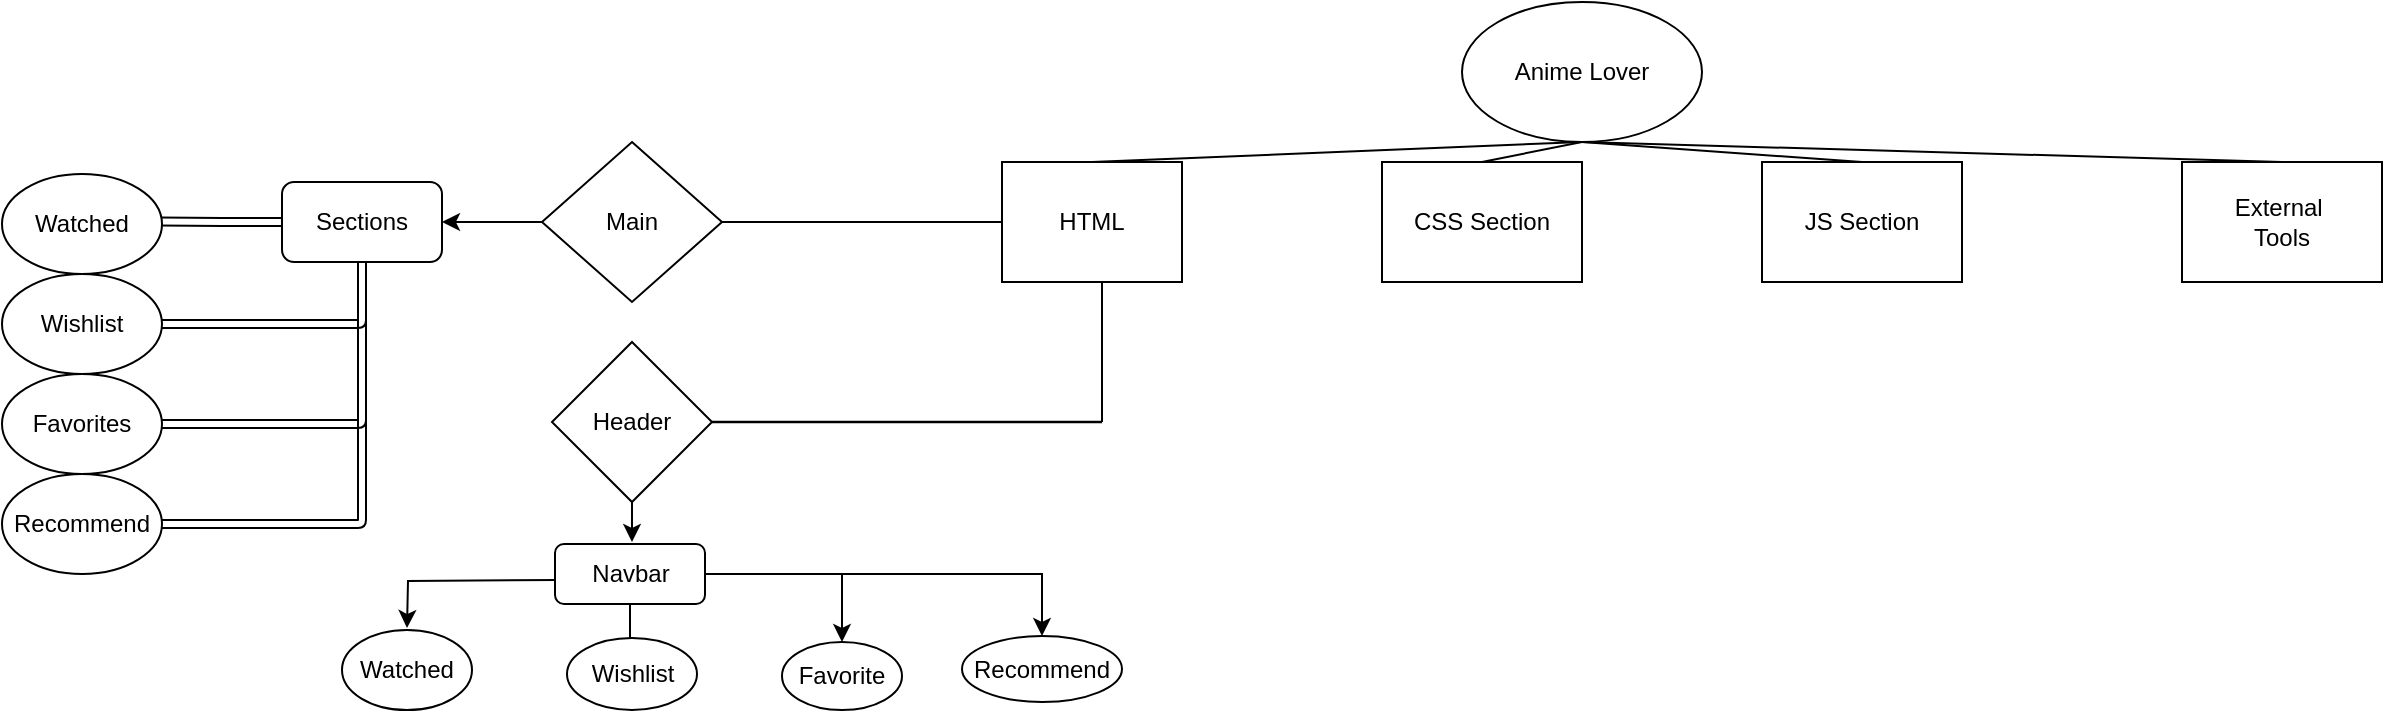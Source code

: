 <mxfile version="20.0.1" type="github">
  <diagram id="phjq_TYy0D4jTIyySvRL" name="Page-1">
    <mxGraphModel dx="1871" dy="612" grid="1" gridSize="10" guides="1" tooltips="1" connect="1" arrows="1" fold="1" page="1" pageScale="1" pageWidth="850" pageHeight="1100" math="0" shadow="0">
      <root>
        <mxCell id="0" />
        <mxCell id="1" parent="0" />
        <mxCell id="W4Qg9B3pI--lBjgGabYb-23" value="Wishlist" style="ellipse;whiteSpace=wrap;html=1;rounded=0;sketch=0;" parent="1" vertex="1">
          <mxGeometry x="-390" y="166" width="80" height="50" as="geometry" />
        </mxCell>
        <mxCell id="W4Qg9B3pI--lBjgGabYb-1" value="Anime Lover" style="ellipse;whiteSpace=wrap;html=1;" parent="1" vertex="1">
          <mxGeometry x="340" y="30" width="120" height="70" as="geometry" />
        </mxCell>
        <mxCell id="W4Qg9B3pI--lBjgGabYb-47" style="rounded=1;sketch=0;orthogonalLoop=1;jettySize=auto;html=1;exitX=0;exitY=0.5;exitDx=0;exitDy=0;fontSize=12;elbow=vertical;entryX=1;entryY=0.5;entryDx=0;entryDy=0;startArrow=none;" parent="1" source="W4Qg9B3pI--lBjgGabYb-50" target="W4Qg9B3pI--lBjgGabYb-18" edge="1">
          <mxGeometry relative="1" as="geometry">
            <mxPoint x="60" y="140.333" as="targetPoint" />
            <mxPoint x="-150" y="140" as="sourcePoint" />
          </mxGeometry>
        </mxCell>
        <mxCell id="W4Qg9B3pI--lBjgGabYb-57" style="edgeStyle=none;rounded=1;sketch=0;orthogonalLoop=1;jettySize=auto;html=1;exitX=0.5;exitY=1;exitDx=0;exitDy=0;entryX=0.5;entryY=0;entryDx=0;entryDy=0;fontSize=12;elbow=vertical;startArrow=none;" parent="1" source="W4Qg9B3pI--lBjgGabYb-58" edge="1">
          <mxGeometry relative="1" as="geometry">
            <mxPoint x="-75" y="226" as="targetPoint" />
          </mxGeometry>
        </mxCell>
        <mxCell id="W4Qg9B3pI--lBjgGabYb-60" style="rounded=1;sketch=0;orthogonalLoop=1;jettySize=auto;html=1;exitX=0.5;exitY=1;exitDx=0;exitDy=0;fontSize=12;elbow=vertical;endArrow=none;" parent="1" edge="1">
          <mxGeometry relative="1" as="geometry">
            <mxPoint x="160" y="170" as="sourcePoint" />
            <mxPoint x="160" y="240" as="targetPoint" />
            <Array as="points">
              <mxPoint x="160" y="210" />
            </Array>
          </mxGeometry>
        </mxCell>
        <mxCell id="W4Qg9B3pI--lBjgGabYb-2" value="HTML" style="rounded=0;whiteSpace=wrap;html=1;" parent="1" vertex="1">
          <mxGeometry x="110" y="110" width="90" height="60" as="geometry" />
        </mxCell>
        <mxCell id="W4Qg9B3pI--lBjgGabYb-3" value="" style="endArrow=none;html=1;rounded=1;sketch=0;curved=0;entryX=0.5;entryY=1;entryDx=0;entryDy=0;exitX=0.5;exitY=0;exitDx=0;exitDy=0;" parent="1" source="W4Qg9B3pI--lBjgGabYb-2" target="W4Qg9B3pI--lBjgGabYb-1" edge="1">
          <mxGeometry width="50" height="50" relative="1" as="geometry">
            <mxPoint x="330" y="200" as="sourcePoint" />
            <mxPoint x="380" y="150" as="targetPoint" />
          </mxGeometry>
        </mxCell>
        <mxCell id="W4Qg9B3pI--lBjgGabYb-4" value="CSS Section" style="rounded=0;whiteSpace=wrap;html=1;sketch=0;" parent="1" vertex="1">
          <mxGeometry x="300" y="110" width="100" height="60" as="geometry" />
        </mxCell>
        <mxCell id="W4Qg9B3pI--lBjgGabYb-8" value="" style="endArrow=none;html=1;rounded=1;sketch=0;curved=0;exitX=0.5;exitY=0;exitDx=0;exitDy=0;" parent="1" source="W4Qg9B3pI--lBjgGabYb-4" edge="1">
          <mxGeometry width="50" height="50" relative="1" as="geometry">
            <mxPoint x="330" y="200" as="sourcePoint" />
            <mxPoint x="400" y="100" as="targetPoint" />
          </mxGeometry>
        </mxCell>
        <mxCell id="W4Qg9B3pI--lBjgGabYb-9" value="JS Section" style="rounded=0;whiteSpace=wrap;html=1;sketch=0;" parent="1" vertex="1">
          <mxGeometry x="490" y="110" width="100" height="60" as="geometry" />
        </mxCell>
        <mxCell id="W4Qg9B3pI--lBjgGabYb-10" value="" style="endArrow=none;html=1;rounded=1;sketch=0;curved=0;exitX=0.5;exitY=0;exitDx=0;exitDy=0;" parent="1" source="W4Qg9B3pI--lBjgGabYb-9" edge="1">
          <mxGeometry width="50" height="50" relative="1" as="geometry">
            <mxPoint x="330" y="200" as="sourcePoint" />
            <mxPoint x="400" y="100" as="targetPoint" />
          </mxGeometry>
        </mxCell>
        <mxCell id="W4Qg9B3pI--lBjgGabYb-11" value="External&amp;nbsp;&lt;br&gt;Tools" style="rounded=0;whiteSpace=wrap;html=1;sketch=0;" parent="1" vertex="1">
          <mxGeometry x="700" y="110" width="100" height="60" as="geometry" />
        </mxCell>
        <mxCell id="W4Qg9B3pI--lBjgGabYb-12" value="" style="endArrow=none;html=1;rounded=1;sketch=0;curved=0;exitX=0.5;exitY=0;exitDx=0;exitDy=0;" parent="1" source="W4Qg9B3pI--lBjgGabYb-11" edge="1">
          <mxGeometry width="50" height="50" relative="1" as="geometry">
            <mxPoint x="330" y="190" as="sourcePoint" />
            <mxPoint x="400" y="100" as="targetPoint" />
          </mxGeometry>
        </mxCell>
        <mxCell id="W4Qg9B3pI--lBjgGabYb-33" style="edgeStyle=orthogonalEdgeStyle;shape=link;rounded=1;sketch=0;orthogonalLoop=1;jettySize=auto;html=1;exitX=0.5;exitY=1;exitDx=0;exitDy=0;entryX=1;entryY=0.5;entryDx=0;entryDy=0;" parent="1" source="W4Qg9B3pI--lBjgGabYb-18" target="W4Qg9B3pI--lBjgGabYb-23" edge="1">
          <mxGeometry relative="1" as="geometry" />
        </mxCell>
        <mxCell id="W4Qg9B3pI--lBjgGabYb-42" style="edgeStyle=orthogonalEdgeStyle;shape=link;rounded=1;sketch=0;orthogonalLoop=1;jettySize=auto;html=1;exitX=0.5;exitY=1;exitDx=0;exitDy=0;entryX=1;entryY=0.5;entryDx=0;entryDy=0;fontSize=9;" parent="1" source="W4Qg9B3pI--lBjgGabYb-18" target="W4Qg9B3pI--lBjgGabYb-39" edge="1">
          <mxGeometry relative="1" as="geometry" />
        </mxCell>
        <mxCell id="W4Qg9B3pI--lBjgGabYb-66" style="edgeStyle=orthogonalEdgeStyle;shape=link;rounded=1;sketch=0;orthogonalLoop=1;jettySize=auto;html=1;exitX=0;exitY=0.5;exitDx=0;exitDy=0;entryX=0.983;entryY=0.474;entryDx=0;entryDy=0;entryPerimeter=0;fontSize=12;elbow=vertical;" parent="1" source="W4Qg9B3pI--lBjgGabYb-18" target="W4Qg9B3pI--lBjgGabYb-21" edge="1">
          <mxGeometry relative="1" as="geometry" />
        </mxCell>
        <mxCell id="W4Qg9B3pI--lBjgGabYb-18" value="Sections" style="rounded=1;whiteSpace=wrap;html=1;sketch=0;" parent="1" vertex="1">
          <mxGeometry x="-250" y="120" width="80" height="40" as="geometry" />
        </mxCell>
        <mxCell id="W4Qg9B3pI--lBjgGabYb-21" value="Watched" style="ellipse;whiteSpace=wrap;html=1;rounded=0;sketch=0;" parent="1" vertex="1">
          <mxGeometry x="-390" y="116" width="80" height="50" as="geometry" />
        </mxCell>
        <mxCell id="W4Qg9B3pI--lBjgGabYb-37" style="edgeStyle=orthogonalEdgeStyle;shape=link;rounded=1;sketch=0;orthogonalLoop=1;jettySize=auto;html=1;exitX=1;exitY=0.5;exitDx=0;exitDy=0;entryX=0.5;entryY=1;entryDx=0;entryDy=0;" parent="1" source="W4Qg9B3pI--lBjgGabYb-36" target="W4Qg9B3pI--lBjgGabYb-18" edge="1">
          <mxGeometry relative="1" as="geometry">
            <mxPoint x="160" y="230" as="targetPoint" />
          </mxGeometry>
        </mxCell>
        <mxCell id="W4Qg9B3pI--lBjgGabYb-36" value="Favorites" style="ellipse;whiteSpace=wrap;html=1;rounded=0;sketch=0;" parent="1" vertex="1">
          <mxGeometry x="-390" y="216" width="80" height="50" as="geometry" />
        </mxCell>
        <mxCell id="W4Qg9B3pI--lBjgGabYb-39" value="&lt;font style=&quot;font-size: 12px;&quot;&gt;Recommend&lt;/font&gt;" style="ellipse;whiteSpace=wrap;html=1;rounded=0;sketch=0;" parent="1" vertex="1">
          <mxGeometry x="-390" y="266" width="80" height="50" as="geometry" />
        </mxCell>
        <mxCell id="W4Qg9B3pI--lBjgGabYb-49" value="" style="rounded=1;sketch=0;orthogonalLoop=1;jettySize=auto;html=1;exitX=0;exitY=0.5;exitDx=0;exitDy=0;fontSize=12;elbow=vertical;entryX=1;entryY=0.5;entryDx=0;entryDy=0;endArrow=none;" parent="1" source="W4Qg9B3pI--lBjgGabYb-2" edge="1">
          <mxGeometry relative="1" as="geometry">
            <mxPoint x="-30" y="140" as="targetPoint" />
            <mxPoint x="110" y="140" as="sourcePoint" />
          </mxGeometry>
        </mxCell>
        <mxCell id="W4Qg9B3pI--lBjgGabYb-50" value="Main" style="rhombus;whiteSpace=wrap;html=1;rounded=0;sketch=0;fontSize=12;" parent="1" vertex="1">
          <mxGeometry x="-120" y="100" width="90" height="80" as="geometry" />
        </mxCell>
        <mxCell id="W4Qg9B3pI--lBjgGabYb-55" value="" style="edgeStyle=none;rounded=1;sketch=0;orthogonalLoop=1;jettySize=auto;html=1;fontSize=12;elbow=vertical;" parent="1" edge="1">
          <mxGeometry relative="1" as="geometry">
            <mxPoint x="-75" y="266" as="sourcePoint" />
            <mxPoint x="-75" y="300" as="targetPoint" />
          </mxGeometry>
        </mxCell>
        <mxCell id="W4Qg9B3pI--lBjgGabYb-65" style="edgeStyle=orthogonalEdgeStyle;shape=link;rounded=1;sketch=0;orthogonalLoop=1;jettySize=auto;html=1;exitX=1;exitY=0.5;exitDx=0;exitDy=0;fontSize=12;elbow=vertical;width=-0.193;" parent="1" edge="1">
          <mxGeometry relative="1" as="geometry">
            <mxPoint x="160" y="240" as="targetPoint" />
            <mxPoint x="-35" y="240" as="sourcePoint" />
            <Array as="points">
              <mxPoint x="150" y="240" />
              <mxPoint x="150" y="240" />
            </Array>
          </mxGeometry>
        </mxCell>
        <mxCell id="W4Qg9B3pI--lBjgGabYb-58" value="Header" style="rhombus;whiteSpace=wrap;html=1;rounded=0;sketch=0;fontSize=12;" parent="1" vertex="1">
          <mxGeometry x="-115" y="200" width="80" height="80" as="geometry" />
        </mxCell>
        <mxCell id="0LUmFpLapejHNKJNo9N3-3" value="" style="edgeStyle=orthogonalEdgeStyle;rounded=0;orthogonalLoop=1;jettySize=auto;html=1;" edge="1" parent="1">
          <mxGeometry relative="1" as="geometry">
            <mxPoint x="-112.5" y="319" as="sourcePoint" />
            <mxPoint x="-187.5" y="343" as="targetPoint" />
          </mxGeometry>
        </mxCell>
        <mxCell id="0LUmFpLapejHNKJNo9N3-5" value="" style="edgeStyle=orthogonalEdgeStyle;rounded=0;orthogonalLoop=1;jettySize=auto;html=1;" edge="1" parent="1" source="0LUmFpLapejHNKJNo9N3-1" target="0LUmFpLapejHNKJNo9N3-4">
          <mxGeometry relative="1" as="geometry" />
        </mxCell>
        <mxCell id="0LUmFpLapejHNKJNo9N3-7" value="" style="edgeStyle=orthogonalEdgeStyle;rounded=0;orthogonalLoop=1;jettySize=auto;html=1;" edge="1" parent="1" source="0LUmFpLapejHNKJNo9N3-1" target="0LUmFpLapejHNKJNo9N3-6">
          <mxGeometry relative="1" as="geometry" />
        </mxCell>
        <mxCell id="0LUmFpLapejHNKJNo9N3-9" value="" style="edgeStyle=orthogonalEdgeStyle;rounded=0;orthogonalLoop=1;jettySize=auto;html=1;" edge="1" parent="1" source="0LUmFpLapejHNKJNo9N3-1" target="0LUmFpLapejHNKJNo9N3-8">
          <mxGeometry relative="1" as="geometry" />
        </mxCell>
        <mxCell id="0LUmFpLapejHNKJNo9N3-1" value="Navbar" style="rounded=1;whiteSpace=wrap;html=1;" vertex="1" parent="1">
          <mxGeometry x="-113.5" y="301" width="75" height="30" as="geometry" />
        </mxCell>
        <mxCell id="0LUmFpLapejHNKJNo9N3-2" value="Watched" style="ellipse;whiteSpace=wrap;html=1;rounded=1;" vertex="1" parent="1">
          <mxGeometry x="-220" y="344" width="65" height="40" as="geometry" />
        </mxCell>
        <mxCell id="0LUmFpLapejHNKJNo9N3-4" value="Wishlist" style="ellipse;whiteSpace=wrap;html=1;rounded=1;" vertex="1" parent="1">
          <mxGeometry x="-107.5" y="348" width="65" height="36" as="geometry" />
        </mxCell>
        <mxCell id="0LUmFpLapejHNKJNo9N3-6" value="Favorite" style="ellipse;whiteSpace=wrap;html=1;rounded=1;" vertex="1" parent="1">
          <mxGeometry y="350" width="60" height="34" as="geometry" />
        </mxCell>
        <mxCell id="0LUmFpLapejHNKJNo9N3-8" value="Recommend" style="ellipse;whiteSpace=wrap;html=1;rounded=1;" vertex="1" parent="1">
          <mxGeometry x="90" y="347" width="80" height="33" as="geometry" />
        </mxCell>
      </root>
    </mxGraphModel>
  </diagram>
</mxfile>
